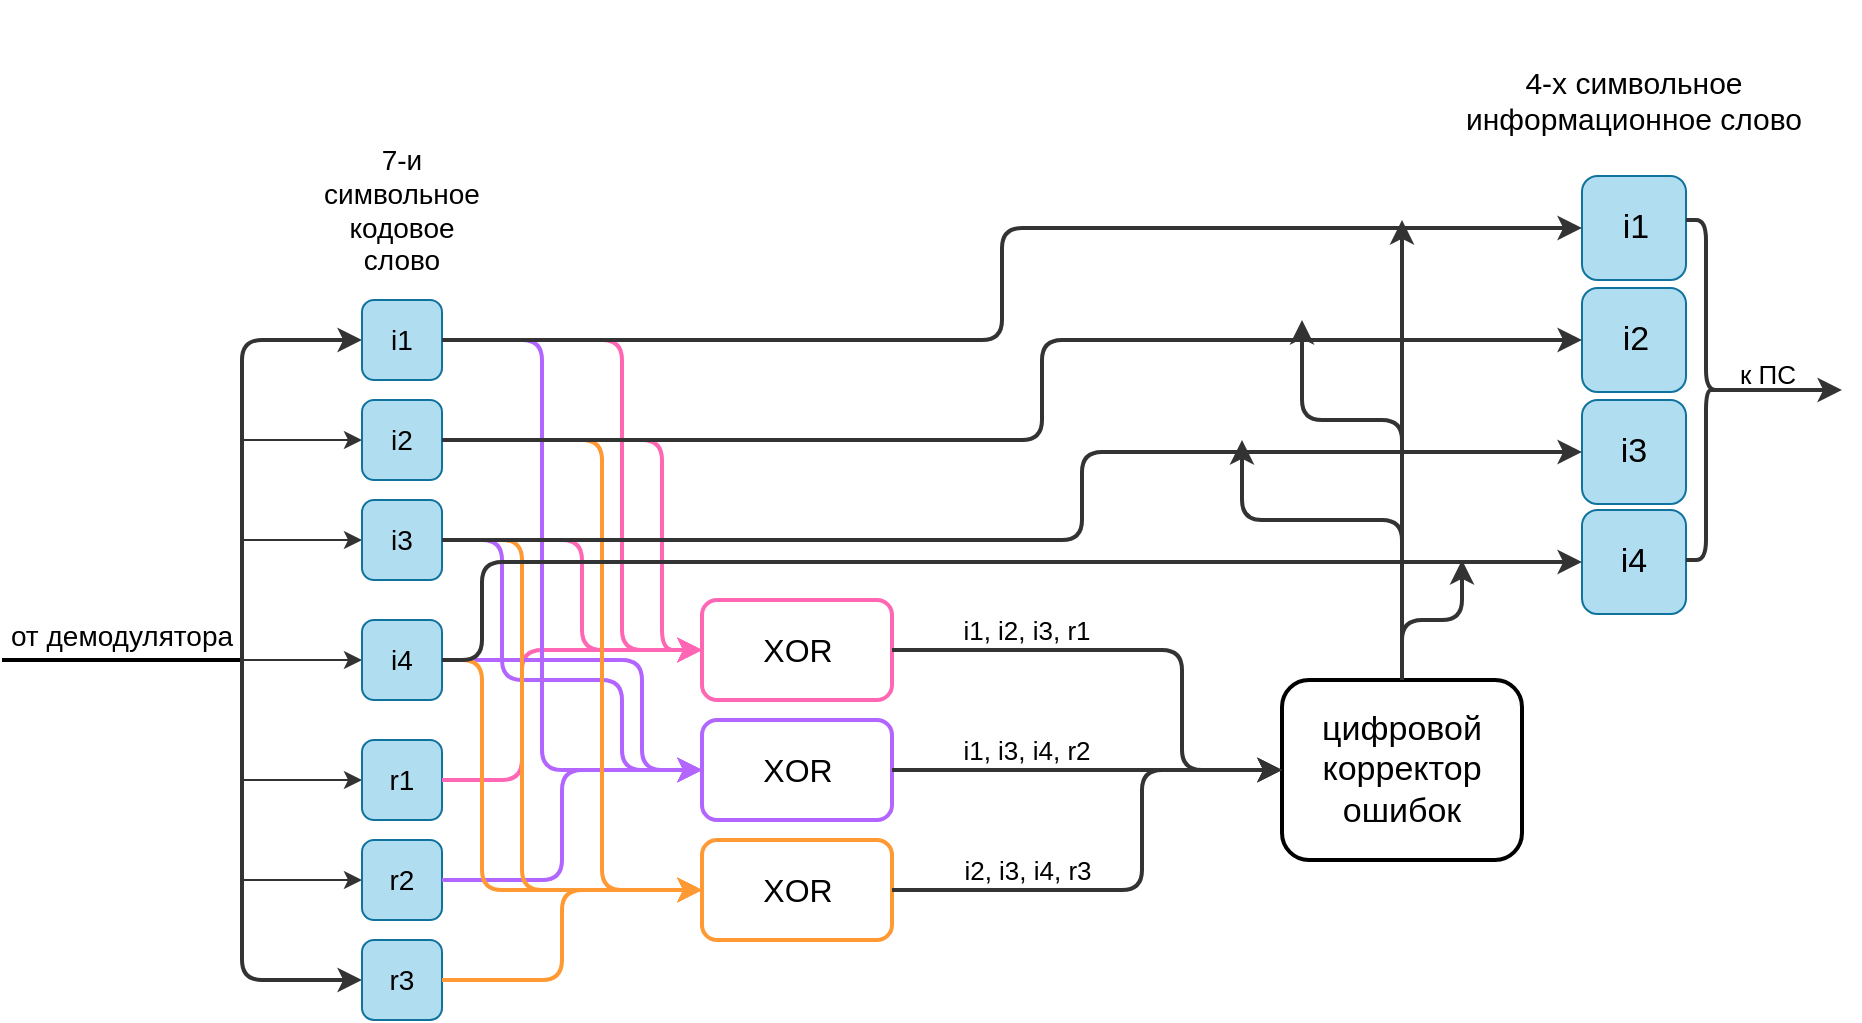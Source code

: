 <mxfile version="20.4.0" type="github" pages="2">
  <diagram id="Vkf5A_GdwDsM529_J52t" name="Страница 1">
    <mxGraphModel dx="687" dy="1556" grid="1" gridSize="10" guides="1" tooltips="1" connect="1" arrows="1" fold="1" page="1" pageScale="1" pageWidth="850" pageHeight="1100" math="0" shadow="0">
      <root>
        <mxCell id="0" />
        <mxCell id="1" parent="0" />
        <mxCell id="jgx1MLtlkQK5oKopI7Co-2" value="" style="endArrow=none;html=1;strokeWidth=2;rounded=0;" edge="1" parent="1">
          <mxGeometry width="50" height="50" relative="1" as="geometry">
            <mxPoint x="40" y="280" as="sourcePoint" />
            <mxPoint x="160" y="280" as="targetPoint" />
          </mxGeometry>
        </mxCell>
        <mxCell id="jgx1MLtlkQK5oKopI7Co-4" value="от демодулятора" style="text;html=1;strokeColor=none;fillColor=none;align=center;verticalAlign=middle;whiteSpace=wrap;rounded=0;fontSize=14;" vertex="1" parent="1">
          <mxGeometry x="40" y="250" width="120" height="35" as="geometry" />
        </mxCell>
        <mxCell id="jgx1MLtlkQK5oKopI7Co-6" value="" style="endArrow=classic;html=1;rounded=1;strokeColor=#333333;strokeWidth=2;" edge="1" parent="1">
          <mxGeometry width="50" height="50" relative="1" as="geometry">
            <mxPoint x="160" y="280" as="sourcePoint" />
            <mxPoint x="220" y="120" as="targetPoint" />
            <Array as="points">
              <mxPoint x="160" y="120" />
            </Array>
          </mxGeometry>
        </mxCell>
        <mxCell id="jgx1MLtlkQK5oKopI7Co-7" value="" style="endArrow=classic;html=1;rounded=1;strokeColor=#333333;strokeWidth=2;" edge="1" parent="1">
          <mxGeometry width="50" height="50" relative="1" as="geometry">
            <mxPoint x="160" y="280" as="sourcePoint" />
            <mxPoint x="220" y="440" as="targetPoint" />
            <Array as="points">
              <mxPoint x="160" y="440" />
            </Array>
          </mxGeometry>
        </mxCell>
        <mxCell id="jgx1MLtlkQK5oKopI7Co-8" value="" style="endArrow=classic;html=1;rounded=1;strokeColor=#333333;" edge="1" parent="1">
          <mxGeometry width="50" height="50" relative="1" as="geometry">
            <mxPoint x="160" y="280" as="sourcePoint" />
            <mxPoint x="220" y="280" as="targetPoint" />
          </mxGeometry>
        </mxCell>
        <mxCell id="jgx1MLtlkQK5oKopI7Co-9" value="" style="endArrow=classic;html=1;rounded=1;strokeColor=#333333;" edge="1" parent="1">
          <mxGeometry width="50" height="50" relative="1" as="geometry">
            <mxPoint x="160" y="220" as="sourcePoint" />
            <mxPoint x="220" y="220" as="targetPoint" />
          </mxGeometry>
        </mxCell>
        <mxCell id="jgx1MLtlkQK5oKopI7Co-10" value="" style="endArrow=classic;html=1;rounded=1;strokeColor=#333333;" edge="1" parent="1">
          <mxGeometry width="50" height="50" relative="1" as="geometry">
            <mxPoint x="160" y="170" as="sourcePoint" />
            <mxPoint x="220" y="170" as="targetPoint" />
          </mxGeometry>
        </mxCell>
        <mxCell id="jgx1MLtlkQK5oKopI7Co-11" value="" style="endArrow=classic;html=1;rounded=1;strokeColor=#333333;" edge="1" parent="1">
          <mxGeometry width="50" height="50" relative="1" as="geometry">
            <mxPoint x="160" y="390" as="sourcePoint" />
            <mxPoint x="220" y="390" as="targetPoint" />
          </mxGeometry>
        </mxCell>
        <mxCell id="jgx1MLtlkQK5oKopI7Co-12" value="" style="endArrow=classic;html=1;rounded=1;strokeColor=#333333;" edge="1" parent="1">
          <mxGeometry width="50" height="50" relative="1" as="geometry">
            <mxPoint x="160" y="340" as="sourcePoint" />
            <mxPoint x="220" y="340" as="targetPoint" />
          </mxGeometry>
        </mxCell>
        <mxCell id="jgx1MLtlkQK5oKopI7Co-18" value="" style="rounded=1;whiteSpace=wrap;html=1;fillColor=#b1ddf0;strokeColor=#10739e;fillStyle=auto;" vertex="1" parent="1">
          <mxGeometry x="220" y="420" width="40" height="40" as="geometry" />
        </mxCell>
        <mxCell id="jgx1MLtlkQK5oKopI7Co-20" value="" style="rounded=1;whiteSpace=wrap;html=1;fillColor=#b1ddf0;strokeColor=#10739e;fillStyle=auto;" vertex="1" parent="1">
          <mxGeometry x="220" y="370" width="40" height="40" as="geometry" />
        </mxCell>
        <mxCell id="jgx1MLtlkQK5oKopI7Co-21" value="" style="rounded=1;whiteSpace=wrap;html=1;fillColor=#b1ddf0;strokeColor=#10739e;fillStyle=auto;" vertex="1" parent="1">
          <mxGeometry x="220" y="320" width="40" height="40" as="geometry" />
        </mxCell>
        <mxCell id="jgx1MLtlkQK5oKopI7Co-22" value="" style="rounded=1;whiteSpace=wrap;html=1;fillColor=#b1ddf0;strokeColor=#10739e;fillStyle=auto;" vertex="1" parent="1">
          <mxGeometry x="220" y="100" width="40" height="40" as="geometry" />
        </mxCell>
        <mxCell id="jgx1MLtlkQK5oKopI7Co-23" value="" style="rounded=1;whiteSpace=wrap;html=1;fillColor=#b1ddf0;strokeColor=#10739e;fillStyle=auto;" vertex="1" parent="1">
          <mxGeometry x="220" y="150" width="40" height="40" as="geometry" />
        </mxCell>
        <mxCell id="jgx1MLtlkQK5oKopI7Co-24" value="" style="rounded=1;whiteSpace=wrap;html=1;fillColor=#b1ddf0;strokeColor=#10739e;fillStyle=auto;" vertex="1" parent="1">
          <mxGeometry x="220" y="200" width="40" height="40" as="geometry" />
        </mxCell>
        <mxCell id="jgx1MLtlkQK5oKopI7Co-25" value="" style="rounded=1;whiteSpace=wrap;html=1;fillColor=#b1ddf0;strokeColor=#10739e;fillStyle=auto;" vertex="1" parent="1">
          <mxGeometry x="220" y="260" width="40" height="40" as="geometry" />
        </mxCell>
        <mxCell id="jgx1MLtlkQK5oKopI7Co-26" value="7-и символьное кодовое слово" style="text;html=1;strokeColor=none;fillColor=none;align=center;verticalAlign=middle;whiteSpace=wrap;rounded=0;fillStyle=auto;fontSize=14;" vertex="1" parent="1">
          <mxGeometry x="195" y="20" width="90" height="70" as="geometry" />
        </mxCell>
        <mxCell id="jgx1MLtlkQK5oKopI7Co-27" value="r1" style="text;html=1;strokeColor=none;fillColor=none;align=center;verticalAlign=middle;whiteSpace=wrap;rounded=0;fillStyle=auto;fontSize=14;" vertex="1" parent="1">
          <mxGeometry x="210" y="325" width="60" height="30" as="geometry" />
        </mxCell>
        <mxCell id="jgx1MLtlkQK5oKopI7Co-28" value="r2" style="text;html=1;strokeColor=none;fillColor=none;align=center;verticalAlign=middle;whiteSpace=wrap;rounded=0;fillStyle=auto;fontSize=14;" vertex="1" parent="1">
          <mxGeometry x="210" y="375" width="60" height="30" as="geometry" />
        </mxCell>
        <mxCell id="jgx1MLtlkQK5oKopI7Co-29" value="i1" style="text;html=1;strokeColor=none;fillColor=none;align=center;verticalAlign=middle;whiteSpace=wrap;rounded=0;fillStyle=auto;fontSize=14;" vertex="1" parent="1">
          <mxGeometry x="210" y="105" width="60" height="30" as="geometry" />
        </mxCell>
        <mxCell id="jgx1MLtlkQK5oKopI7Co-30" value="i2" style="text;html=1;strokeColor=none;fillColor=none;align=center;verticalAlign=middle;whiteSpace=wrap;rounded=0;fillStyle=auto;fontSize=14;" vertex="1" parent="1">
          <mxGeometry x="210" y="155" width="60" height="30" as="geometry" />
        </mxCell>
        <mxCell id="jgx1MLtlkQK5oKopI7Co-31" value="r3" style="text;html=1;strokeColor=none;fillColor=none;align=center;verticalAlign=middle;whiteSpace=wrap;rounded=0;fillStyle=auto;fontSize=14;" vertex="1" parent="1">
          <mxGeometry x="210" y="425" width="60" height="30" as="geometry" />
        </mxCell>
        <mxCell id="jgx1MLtlkQK5oKopI7Co-32" value="i3" style="text;html=1;strokeColor=none;fillColor=none;align=center;verticalAlign=middle;whiteSpace=wrap;rounded=0;fillStyle=auto;fontSize=14;" vertex="1" parent="1">
          <mxGeometry x="210" y="205" width="60" height="30" as="geometry" />
        </mxCell>
        <mxCell id="jgx1MLtlkQK5oKopI7Co-33" value="i4" style="text;html=1;strokeColor=none;fillColor=none;align=center;verticalAlign=middle;whiteSpace=wrap;rounded=0;fillStyle=auto;fontSize=14;" vertex="1" parent="1">
          <mxGeometry x="210" y="265" width="60" height="30" as="geometry" />
        </mxCell>
        <mxCell id="jgx1MLtlkQK5oKopI7Co-34" value="" style="rounded=1;whiteSpace=wrap;html=1;fillStyle=auto;fontSize=14;strokeColor=#FF66B3;strokeWidth=2;" vertex="1" parent="1">
          <mxGeometry x="390" y="250" width="95" height="50" as="geometry" />
        </mxCell>
        <mxCell id="jgx1MLtlkQK5oKopI7Co-35" value="" style="rounded=1;whiteSpace=wrap;html=1;fillStyle=auto;fontSize=14;strokeColor=#B266FF;strokeWidth=2;" vertex="1" parent="1">
          <mxGeometry x="390" y="310" width="95" height="50" as="geometry" />
        </mxCell>
        <mxCell id="jgx1MLtlkQK5oKopI7Co-36" value="" style="rounded=1;whiteSpace=wrap;html=1;fillStyle=auto;fontSize=14;strokeColor=#FF9933;strokeWidth=2;" vertex="1" parent="1">
          <mxGeometry x="390" y="370" width="95" height="50" as="geometry" />
        </mxCell>
        <mxCell id="jgx1MLtlkQK5oKopI7Co-37" value="XOR" style="text;html=1;strokeColor=none;fillColor=none;align=center;verticalAlign=middle;whiteSpace=wrap;rounded=0;fillStyle=auto;fontSize=16;" vertex="1" parent="1">
          <mxGeometry x="402.5" y="255" width="70" height="40" as="geometry" />
        </mxCell>
        <mxCell id="jgx1MLtlkQK5oKopI7Co-38" value="XOR" style="text;html=1;strokeColor=none;fillColor=none;align=center;verticalAlign=middle;whiteSpace=wrap;rounded=0;fillStyle=auto;fontSize=16;" vertex="1" parent="1">
          <mxGeometry x="402.5" y="315" width="70" height="40" as="geometry" />
        </mxCell>
        <mxCell id="jgx1MLtlkQK5oKopI7Co-39" value="XOR" style="text;html=1;strokeColor=none;fillColor=none;align=center;verticalAlign=middle;whiteSpace=wrap;rounded=0;fillStyle=auto;fontSize=16;" vertex="1" parent="1">
          <mxGeometry x="402.5" y="375" width="70" height="40" as="geometry" />
        </mxCell>
        <mxCell id="jgx1MLtlkQK5oKopI7Co-40" value="" style="endArrow=classic;html=1;rounded=1;fontSize=16;exitX=0.833;exitY=0.5;exitDx=0;exitDy=0;exitPerimeter=0;entryX=0;entryY=0.5;entryDx=0;entryDy=0;strokeColor=#FF66B3;strokeWidth=2;" edge="1" parent="1" source="jgx1MLtlkQK5oKopI7Co-29" target="jgx1MLtlkQK5oKopI7Co-34">
          <mxGeometry width="50" height="50" relative="1" as="geometry">
            <mxPoint x="400" y="280" as="sourcePoint" />
            <mxPoint x="450" y="230" as="targetPoint" />
            <Array as="points">
              <mxPoint x="350" y="120" />
              <mxPoint x="350" y="275" />
            </Array>
          </mxGeometry>
        </mxCell>
        <mxCell id="jgx1MLtlkQK5oKopI7Co-41" value="" style="endArrow=classic;html=1;rounded=1;fontSize=16;entryX=0;entryY=0.5;entryDx=0;entryDy=0;strokeColor=#FF66B3;strokeWidth=2;" edge="1" parent="1" target="jgx1MLtlkQK5oKopI7Co-34">
          <mxGeometry width="50" height="50" relative="1" as="geometry">
            <mxPoint x="260" y="170" as="sourcePoint" />
            <mxPoint x="450" y="230" as="targetPoint" />
            <Array as="points">
              <mxPoint x="370" y="170" />
              <mxPoint x="370" y="275" />
            </Array>
          </mxGeometry>
        </mxCell>
        <mxCell id="jgx1MLtlkQK5oKopI7Co-42" value="" style="endArrow=classic;html=1;rounded=1;fontSize=16;entryX=0;entryY=0.5;entryDx=0;entryDy=0;exitX=0.833;exitY=0.5;exitDx=0;exitDy=0;exitPerimeter=0;strokeColor=#FF66B3;strokeWidth=2;" edge="1" parent="1" source="jgx1MLtlkQK5oKopI7Co-32" target="jgx1MLtlkQK5oKopI7Co-34">
          <mxGeometry width="50" height="50" relative="1" as="geometry">
            <mxPoint x="400" y="280" as="sourcePoint" />
            <mxPoint x="450" y="230" as="targetPoint" />
            <Array as="points">
              <mxPoint x="330" y="220" />
              <mxPoint x="330" y="275" />
            </Array>
          </mxGeometry>
        </mxCell>
        <mxCell id="jgx1MLtlkQK5oKopI7Co-45" value="" style="endArrow=classic;html=1;rounded=1;fontSize=16;entryX=0;entryY=0.5;entryDx=0;entryDy=0;strokeColor=#FF66B3;strokeWidth=2;" edge="1" parent="1" target="jgx1MLtlkQK5oKopI7Co-34">
          <mxGeometry width="50" height="50" relative="1" as="geometry">
            <mxPoint x="260" y="340" as="sourcePoint" />
            <mxPoint x="380" y="280" as="targetPoint" />
            <Array as="points">
              <mxPoint x="300" y="340" />
              <mxPoint x="300" y="275" />
            </Array>
          </mxGeometry>
        </mxCell>
        <mxCell id="jgx1MLtlkQK5oKopI7Co-46" value="" style="endArrow=classic;html=1;rounded=1;strokeColor=#B266FF;strokeWidth=2;fontSize=16;entryX=0;entryY=0.5;entryDx=0;entryDy=0;" edge="1" parent="1" target="jgx1MLtlkQK5oKopI7Co-35">
          <mxGeometry width="50" height="50" relative="1" as="geometry">
            <mxPoint x="260" y="120" as="sourcePoint" />
            <mxPoint x="450" y="230" as="targetPoint" />
            <Array as="points">
              <mxPoint x="310" y="120" />
              <mxPoint x="310" y="335" />
            </Array>
          </mxGeometry>
        </mxCell>
        <mxCell id="jgx1MLtlkQK5oKopI7Co-47" value="" style="endArrow=classic;html=1;rounded=1;strokeColor=#B266FF;strokeWidth=2;fontSize=16;entryX=0;entryY=0.5;entryDx=0;entryDy=0;" edge="1" parent="1" target="jgx1MLtlkQK5oKopI7Co-35">
          <mxGeometry width="50" height="50" relative="1" as="geometry">
            <mxPoint x="260" y="220" as="sourcePoint" />
            <mxPoint x="450" y="230" as="targetPoint" />
            <Array as="points">
              <mxPoint x="290" y="220" />
              <mxPoint x="290" y="290" />
              <mxPoint x="350" y="290" />
              <mxPoint x="350" y="335" />
            </Array>
          </mxGeometry>
        </mxCell>
        <mxCell id="jgx1MLtlkQK5oKopI7Co-48" value="" style="endArrow=classic;html=1;rounded=1;strokeColor=#B266FF;strokeWidth=2;fontSize=16;entryX=0;entryY=0.5;entryDx=0;entryDy=0;" edge="1" parent="1" target="jgx1MLtlkQK5oKopI7Co-35">
          <mxGeometry width="50" height="50" relative="1" as="geometry">
            <mxPoint x="260" y="280" as="sourcePoint" />
            <mxPoint x="450" y="230" as="targetPoint" />
            <Array as="points">
              <mxPoint x="360" y="280" />
              <mxPoint x="360" y="335" />
            </Array>
          </mxGeometry>
        </mxCell>
        <mxCell id="jgx1MLtlkQK5oKopI7Co-49" value="" style="endArrow=classic;html=1;rounded=1;strokeColor=#B266FF;strokeWidth=2;fontSize=16;exitX=0.833;exitY=0.5;exitDx=0;exitDy=0;exitPerimeter=0;entryX=0;entryY=0.5;entryDx=0;entryDy=0;" edge="1" parent="1" source="jgx1MLtlkQK5oKopI7Co-28" target="jgx1MLtlkQK5oKopI7Co-35">
          <mxGeometry width="50" height="50" relative="1" as="geometry">
            <mxPoint x="400" y="280" as="sourcePoint" />
            <mxPoint x="450" y="230" as="targetPoint" />
            <Array as="points">
              <mxPoint x="320" y="390" />
              <mxPoint x="320" y="335" />
            </Array>
          </mxGeometry>
        </mxCell>
        <mxCell id="jgx1MLtlkQK5oKopI7Co-50" value="" style="endArrow=classic;html=1;rounded=1;strokeColor=#FF9933;strokeWidth=2;fontSize=16;exitX=0.833;exitY=0.5;exitDx=0;exitDy=0;exitPerimeter=0;entryX=0;entryY=0.5;entryDx=0;entryDy=0;" edge="1" parent="1" source="jgx1MLtlkQK5oKopI7Co-31" target="jgx1MLtlkQK5oKopI7Co-36">
          <mxGeometry width="50" height="50" relative="1" as="geometry">
            <mxPoint x="400" y="280" as="sourcePoint" />
            <mxPoint x="450" y="230" as="targetPoint" />
            <Array as="points">
              <mxPoint x="320" y="440" />
              <mxPoint x="320" y="395" />
            </Array>
          </mxGeometry>
        </mxCell>
        <mxCell id="jgx1MLtlkQK5oKopI7Co-51" value="" style="endArrow=classic;html=1;rounded=1;strokeColor=#FF9933;strokeWidth=2;fontSize=16;entryX=0;entryY=0.5;entryDx=0;entryDy=0;exitX=1;exitY=0.5;exitDx=0;exitDy=0;" edge="1" parent="1" source="jgx1MLtlkQK5oKopI7Co-25" target="jgx1MLtlkQK5oKopI7Co-36">
          <mxGeometry width="50" height="50" relative="1" as="geometry">
            <mxPoint x="400" y="280" as="sourcePoint" />
            <mxPoint x="450" y="230" as="targetPoint" />
            <Array as="points">
              <mxPoint x="280" y="280" />
              <mxPoint x="280" y="395" />
            </Array>
          </mxGeometry>
        </mxCell>
        <mxCell id="jgx1MLtlkQK5oKopI7Co-52" value="" style="endArrow=classic;html=1;rounded=1;strokeColor=#FF9933;strokeWidth=2;fontSize=16;entryX=0;entryY=0.5;entryDx=0;entryDy=0;" edge="1" parent="1" target="jgx1MLtlkQK5oKopI7Co-36">
          <mxGeometry width="50" height="50" relative="1" as="geometry">
            <mxPoint x="260" y="220" as="sourcePoint" />
            <mxPoint x="450" y="230" as="targetPoint" />
            <Array as="points">
              <mxPoint x="300" y="220" />
              <mxPoint x="300" y="395" />
            </Array>
          </mxGeometry>
        </mxCell>
        <mxCell id="jgx1MLtlkQK5oKopI7Co-53" value="" style="endArrow=classic;html=1;rounded=1;strokeColor=#FF9933;strokeWidth=2;fontSize=16;entryX=0;entryY=0.5;entryDx=0;entryDy=0;" edge="1" parent="1" target="jgx1MLtlkQK5oKopI7Co-36">
          <mxGeometry width="50" height="50" relative="1" as="geometry">
            <mxPoint x="260" y="170" as="sourcePoint" />
            <mxPoint x="450" y="230" as="targetPoint" />
            <Array as="points">
              <mxPoint x="340" y="170" />
              <mxPoint x="340" y="395" />
            </Array>
          </mxGeometry>
        </mxCell>
        <mxCell id="jgx1MLtlkQK5oKopI7Co-54" value="" style="rounded=1;whiteSpace=wrap;html=1;fillStyle=auto;strokeWidth=2;fontSize=16;" vertex="1" parent="1">
          <mxGeometry x="680" y="290" width="120" height="90" as="geometry" />
        </mxCell>
        <mxCell id="jgx1MLtlkQK5oKopI7Co-57" value="цифровой корректор ошибок" style="text;html=1;strokeColor=none;fillColor=none;align=center;verticalAlign=middle;whiteSpace=wrap;rounded=0;fillStyle=auto;strokeWidth=2;fontSize=17;" vertex="1" parent="1">
          <mxGeometry x="680" y="300" width="120" height="70" as="geometry" />
        </mxCell>
        <mxCell id="jgx1MLtlkQK5oKopI7Co-58" value="" style="endArrow=classic;html=1;rounded=1;strokeColor=#333333;strokeWidth=2;fontSize=17;exitX=1;exitY=0.5;exitDx=0;exitDy=0;entryX=0;entryY=0.5;entryDx=0;entryDy=0;" edge="1" parent="1" source="jgx1MLtlkQK5oKopI7Co-34" target="jgx1MLtlkQK5oKopI7Co-57">
          <mxGeometry width="50" height="50" relative="1" as="geometry">
            <mxPoint x="400" y="270" as="sourcePoint" />
            <mxPoint x="450" y="220" as="targetPoint" />
            <Array as="points">
              <mxPoint x="630" y="275" />
              <mxPoint x="630" y="335" />
            </Array>
          </mxGeometry>
        </mxCell>
        <mxCell id="jgx1MLtlkQK5oKopI7Co-59" value="" style="endArrow=classic;html=1;rounded=1;strokeColor=#333333;strokeWidth=2;fontSize=17;exitX=1;exitY=0.5;exitDx=0;exitDy=0;entryX=0;entryY=0.5;entryDx=0;entryDy=0;" edge="1" parent="1" source="jgx1MLtlkQK5oKopI7Co-35" target="jgx1MLtlkQK5oKopI7Co-57">
          <mxGeometry width="50" height="50" relative="1" as="geometry">
            <mxPoint x="400" y="270" as="sourcePoint" />
            <mxPoint x="450" y="220" as="targetPoint" />
          </mxGeometry>
        </mxCell>
        <mxCell id="jgx1MLtlkQK5oKopI7Co-60" value="" style="endArrow=classic;html=1;rounded=1;strokeColor=#333333;strokeWidth=2;fontSize=17;exitX=1;exitY=0.5;exitDx=0;exitDy=0;entryX=0;entryY=0.5;entryDx=0;entryDy=0;" edge="1" parent="1" source="jgx1MLtlkQK5oKopI7Co-36" target="jgx1MLtlkQK5oKopI7Co-57">
          <mxGeometry width="50" height="50" relative="1" as="geometry">
            <mxPoint x="400" y="270" as="sourcePoint" />
            <mxPoint x="550" y="340" as="targetPoint" />
            <Array as="points">
              <mxPoint x="610" y="395" />
              <mxPoint x="610" y="335" />
            </Array>
          </mxGeometry>
        </mxCell>
        <mxCell id="jgx1MLtlkQK5oKopI7Co-63" value="" style="rounded=1;whiteSpace=wrap;html=1;fillColor=#b1ddf0;strokeColor=#10739e;fillStyle=auto;" vertex="1" parent="1">
          <mxGeometry x="830" y="38" width="52" height="52" as="geometry" />
        </mxCell>
        <mxCell id="jgx1MLtlkQK5oKopI7Co-66" value="" style="rounded=1;whiteSpace=wrap;html=1;fillColor=#b1ddf0;strokeColor=#10739e;fillStyle=auto;" vertex="1" parent="1">
          <mxGeometry x="830" y="94" width="52" height="52" as="geometry" />
        </mxCell>
        <mxCell id="jgx1MLtlkQK5oKopI7Co-67" value="" style="rounded=1;whiteSpace=wrap;html=1;fillColor=#b1ddf0;strokeColor=#10739e;fillStyle=auto;" vertex="1" parent="1">
          <mxGeometry x="830" y="150" width="52" height="52" as="geometry" />
        </mxCell>
        <mxCell id="jgx1MLtlkQK5oKopI7Co-68" value="" style="rounded=1;whiteSpace=wrap;html=1;fillColor=#b1ddf0;strokeColor=#10739e;fillStyle=auto;" vertex="1" parent="1">
          <mxGeometry x="830" y="205" width="52" height="52" as="geometry" />
        </mxCell>
        <mxCell id="jgx1MLtlkQK5oKopI7Co-69" value="4-х символьное информационное слово" style="text;html=1;strokeColor=none;fillColor=none;align=center;verticalAlign=middle;whiteSpace=wrap;rounded=0;fillStyle=auto;strokeWidth=2;fontSize=15;" vertex="1" parent="1">
          <mxGeometry x="771" y="-50" width="170" height="100" as="geometry" />
        </mxCell>
        <mxCell id="jgx1MLtlkQK5oKopI7Co-70" value="" style="endArrow=classic;html=1;rounded=1;strokeColor=#333333;strokeWidth=2;fontSize=15;entryX=0;entryY=0.5;entryDx=0;entryDy=0;" edge="1" parent="1" target="jgx1MLtlkQK5oKopI7Co-63">
          <mxGeometry width="50" height="50" relative="1" as="geometry">
            <mxPoint x="260" y="120" as="sourcePoint" />
            <mxPoint x="570" y="190" as="targetPoint" />
            <Array as="points">
              <mxPoint x="540" y="120" />
              <mxPoint x="540" y="64" />
            </Array>
          </mxGeometry>
        </mxCell>
        <mxCell id="jgx1MLtlkQK5oKopI7Co-71" value="" style="endArrow=classic;html=1;rounded=1;strokeColor=#333333;strokeWidth=2;fontSize=15;entryX=0;entryY=0.5;entryDx=0;entryDy=0;" edge="1" parent="1" target="jgx1MLtlkQK5oKopI7Co-66">
          <mxGeometry width="50" height="50" relative="1" as="geometry">
            <mxPoint x="260" y="170" as="sourcePoint" />
            <mxPoint x="570" y="190" as="targetPoint" />
            <Array as="points">
              <mxPoint x="560" y="170" />
              <mxPoint x="560" y="120" />
            </Array>
          </mxGeometry>
        </mxCell>
        <mxCell id="jgx1MLtlkQK5oKopI7Co-72" value="" style="endArrow=classic;html=1;rounded=1;strokeColor=#333333;strokeWidth=2;fontSize=15;entryX=0;entryY=0.5;entryDx=0;entryDy=0;" edge="1" parent="1" target="jgx1MLtlkQK5oKopI7Co-67">
          <mxGeometry width="50" height="50" relative="1" as="geometry">
            <mxPoint x="260" y="220" as="sourcePoint" />
            <mxPoint x="570" y="190" as="targetPoint" />
            <Array as="points">
              <mxPoint x="580" y="220" />
              <mxPoint x="580" y="176" />
            </Array>
          </mxGeometry>
        </mxCell>
        <mxCell id="jgx1MLtlkQK5oKopI7Co-73" value="" style="endArrow=classic;html=1;rounded=1;strokeColor=#333333;strokeWidth=2;fontSize=15;" edge="1" parent="1" target="jgx1MLtlkQK5oKopI7Co-68">
          <mxGeometry width="50" height="50" relative="1" as="geometry">
            <mxPoint x="260" y="280" as="sourcePoint" />
            <mxPoint x="570" y="190" as="targetPoint" />
            <Array as="points">
              <mxPoint x="280" y="280" />
              <mxPoint x="280" y="231" />
            </Array>
          </mxGeometry>
        </mxCell>
        <mxCell id="jgx1MLtlkQK5oKopI7Co-74" value="i1, i2, i3, r1" style="text;html=1;strokeColor=none;fillColor=none;align=center;verticalAlign=middle;whiteSpace=wrap;rounded=0;fillStyle=auto;strokeWidth=2;fontSize=13;" vertex="1" parent="1">
          <mxGeometry x="510" y="250" width="85" height="30" as="geometry" />
        </mxCell>
        <mxCell id="jgx1MLtlkQK5oKopI7Co-76" value="i1, i3, i4, r2" style="text;html=1;strokeColor=none;fillColor=none;align=center;verticalAlign=middle;whiteSpace=wrap;rounded=0;fillStyle=auto;strokeWidth=2;fontSize=13;" vertex="1" parent="1">
          <mxGeometry x="510" y="310" width="85" height="30" as="geometry" />
        </mxCell>
        <mxCell id="jgx1MLtlkQK5oKopI7Co-77" value="i2, i3, i4, r3" style="text;html=1;strokeColor=none;fillColor=none;align=center;verticalAlign=middle;whiteSpace=wrap;rounded=0;fillStyle=auto;strokeWidth=2;fontSize=13;" vertex="1" parent="1">
          <mxGeometry x="517.5" y="370" width="70" height="30" as="geometry" />
        </mxCell>
        <mxCell id="jgx1MLtlkQK5oKopI7Co-78" value="" style="endArrow=classic;html=1;rounded=1;strokeColor=#333333;strokeWidth=2;fontSize=13;exitX=0.5;exitY=0;exitDx=0;exitDy=0;" edge="1" parent="1" source="jgx1MLtlkQK5oKopI7Co-54">
          <mxGeometry width="50" height="50" relative="1" as="geometry">
            <mxPoint x="740" y="280" as="sourcePoint" />
            <mxPoint x="770" y="230" as="targetPoint" />
            <Array as="points">
              <mxPoint x="740" y="260" />
              <mxPoint x="770" y="260" />
            </Array>
          </mxGeometry>
        </mxCell>
        <mxCell id="jgx1MLtlkQK5oKopI7Co-79" value="" style="endArrow=classic;html=1;rounded=1;strokeColor=#333333;strokeWidth=2;fontSize=13;exitX=0.5;exitY=0;exitDx=0;exitDy=0;" edge="1" parent="1" source="jgx1MLtlkQK5oKopI7Co-54">
          <mxGeometry width="50" height="50" relative="1" as="geometry">
            <mxPoint x="520" y="220" as="sourcePoint" />
            <mxPoint x="660" y="170" as="targetPoint" />
            <Array as="points">
              <mxPoint x="740" y="210" />
              <mxPoint x="660" y="210" />
            </Array>
          </mxGeometry>
        </mxCell>
        <mxCell id="jgx1MLtlkQK5oKopI7Co-80" value="" style="endArrow=classic;html=1;rounded=1;strokeColor=#333333;strokeWidth=2;fontSize=13;exitX=0.5;exitY=0;exitDx=0;exitDy=0;" edge="1" parent="1" source="jgx1MLtlkQK5oKopI7Co-54">
          <mxGeometry width="50" height="50" relative="1" as="geometry">
            <mxPoint x="650" y="260" as="sourcePoint" />
            <mxPoint x="690" y="110" as="targetPoint" />
            <Array as="points">
              <mxPoint x="740" y="160" />
              <mxPoint x="690" y="160" />
            </Array>
          </mxGeometry>
        </mxCell>
        <mxCell id="jgx1MLtlkQK5oKopI7Co-81" value="" style="endArrow=classic;html=1;rounded=1;strokeColor=#333333;strokeWidth=2;fontSize=13;exitX=0.5;exitY=0;exitDx=0;exitDy=0;" edge="1" parent="1" source="jgx1MLtlkQK5oKopI7Co-54">
          <mxGeometry width="50" height="50" relative="1" as="geometry">
            <mxPoint x="740" y="280" as="sourcePoint" />
            <mxPoint x="740" y="60" as="targetPoint" />
          </mxGeometry>
        </mxCell>
        <mxCell id="jgx1MLtlkQK5oKopI7Co-82" value="" style="shape=curlyBracket;whiteSpace=wrap;html=1;rounded=1;flipH=1;fillStyle=auto;strokeColor=#333333;strokeWidth=2;fontSize=13;" vertex="1" parent="1">
          <mxGeometry x="882" y="60" width="20" height="170" as="geometry" />
        </mxCell>
        <mxCell id="jgx1MLtlkQK5oKopI7Co-83" value="" style="endArrow=classic;html=1;rounded=1;strokeColor=#333333;strokeWidth=2;fontSize=13;exitX=0.1;exitY=0.5;exitDx=0;exitDy=0;exitPerimeter=0;" edge="1" parent="1" source="jgx1MLtlkQK5oKopI7Co-82">
          <mxGeometry width="50" height="50" relative="1" as="geometry">
            <mxPoint x="970" y="200" as="sourcePoint" />
            <mxPoint x="960" y="145" as="targetPoint" />
          </mxGeometry>
        </mxCell>
        <mxCell id="jgx1MLtlkQK5oKopI7Co-85" value="к ПС" style="text;html=1;strokeColor=none;fillColor=none;align=center;verticalAlign=middle;whiteSpace=wrap;rounded=0;fillStyle=auto;strokeWidth=2;fontSize=13;" vertex="1" parent="1">
          <mxGeometry x="893" y="122" width="60" height="30" as="geometry" />
        </mxCell>
        <mxCell id="FP4ckxP2pwGbQOhKzTVM-1" value="i1" style="text;html=1;strokeColor=none;fillColor=none;align=center;verticalAlign=middle;whiteSpace=wrap;rounded=0;fillStyle=auto;fontSize=17;" vertex="1" parent="1">
          <mxGeometry x="827" y="49" width="60" height="30" as="geometry" />
        </mxCell>
        <mxCell id="FP4ckxP2pwGbQOhKzTVM-2" value="i2" style="text;html=1;strokeColor=none;fillColor=none;align=center;verticalAlign=middle;whiteSpace=wrap;rounded=0;fillStyle=auto;fontSize=17;" vertex="1" parent="1">
          <mxGeometry x="827" y="105" width="60" height="30" as="geometry" />
        </mxCell>
        <mxCell id="FP4ckxP2pwGbQOhKzTVM-3" value="i3" style="text;html=1;strokeColor=none;fillColor=none;align=center;verticalAlign=middle;whiteSpace=wrap;rounded=0;fillStyle=auto;fontSize=17;" vertex="1" parent="1">
          <mxGeometry x="826" y="161" width="60" height="30" as="geometry" />
        </mxCell>
        <mxCell id="FP4ckxP2pwGbQOhKzTVM-4" value="i4" style="text;html=1;strokeColor=none;fillColor=none;align=center;verticalAlign=middle;whiteSpace=wrap;rounded=0;fillStyle=auto;fontSize=17;" vertex="1" parent="1">
          <mxGeometry x="826" y="216" width="60" height="30" as="geometry" />
        </mxCell>
      </root>
    </mxGraphModel>
  </diagram>
  <diagram id="2bsXgMpiyBcFsPt2Fv77" name="Страница 2">
    <mxGraphModel dx="801" dy="399" grid="1" gridSize="10" guides="1" tooltips="1" connect="1" arrows="1" fold="1" page="1" pageScale="1" pageWidth="827" pageHeight="1169" math="0" shadow="0">
      <root>
        <mxCell id="0" />
        <mxCell id="1" parent="0" />
      </root>
    </mxGraphModel>
  </diagram>
</mxfile>
